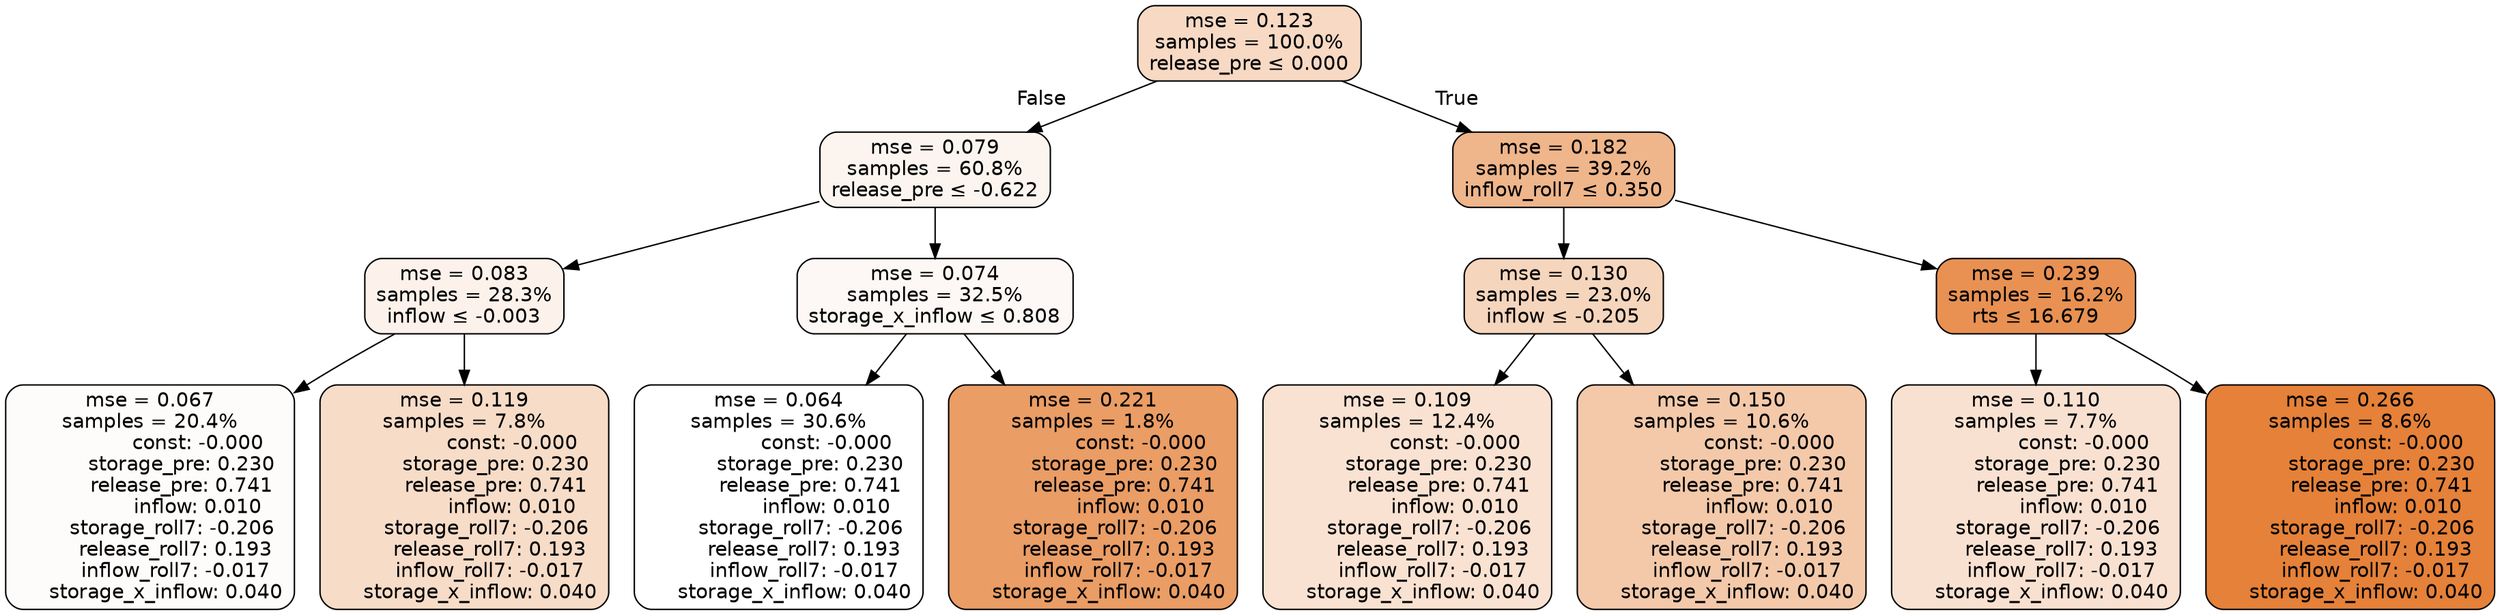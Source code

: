 digraph tree {
node [shape=rectangle, style="filled, rounded", color="black", fontname=helvetica] ;
edge [fontname=helvetica] ;
	"0" [label="mse = 0.123
samples = 100.0%
release_pre &le; 0.000", fillcolor="#f7d9c4"]
	"1" [label="mse = 0.079
samples = 60.8%
release_pre &le; -0.622", fillcolor="#fcf5ef"]
	"2" [label="mse = 0.083
samples = 28.3%
inflow &le; -0.003", fillcolor="#fcf2eb"]
	"3" [label="mse = 0.067
samples = 20.4%
               const: -0.000
          storage_pre: 0.230
          release_pre: 0.741
               inflow: 0.010
       storage_roll7: -0.206
        release_roll7: 0.193
        inflow_roll7: -0.017
     storage_x_inflow: 0.040", fillcolor="#fefcfb"]
	"4" [label="mse = 0.119
samples = 7.8%
               const: -0.000
          storage_pre: 0.230
          release_pre: 0.741
               inflow: 0.010
       storage_roll7: -0.206
        release_roll7: 0.193
        inflow_roll7: -0.017
     storage_x_inflow: 0.040", fillcolor="#f7dcc8"]
	"5" [label="mse = 0.074
samples = 32.5%
storage_x_inflow &le; 0.808", fillcolor="#fdf8f5"]
	"6" [label="mse = 0.064
samples = 30.6%
               const: -0.000
          storage_pre: 0.230
          release_pre: 0.741
               inflow: 0.010
       storage_roll7: -0.206
        release_roll7: 0.193
        inflow_roll7: -0.017
     storage_x_inflow: 0.040", fillcolor="#ffffff"]
	"7" [label="mse = 0.221
samples = 1.8%
               const: -0.000
          storage_pre: 0.230
          release_pre: 0.741
               inflow: 0.010
       storage_roll7: -0.206
        release_roll7: 0.193
        inflow_roll7: -0.017
     storage_x_inflow: 0.040", fillcolor="#ea9d65"]
	"8" [label="mse = 0.182
samples = 39.2%
inflow_roll7 &le; 0.350", fillcolor="#efb58b"]
	"9" [label="mse = 0.130
samples = 23.0%
inflow &le; -0.205", fillcolor="#f6d5bd"]
	"10" [label="mse = 0.109
samples = 12.4%
               const: -0.000
          storage_pre: 0.230
          release_pre: 0.741
               inflow: 0.010
       storage_roll7: -0.206
        release_roll7: 0.193
        inflow_roll7: -0.017
     storage_x_inflow: 0.040", fillcolor="#f9e2d2"]
	"11" [label="mse = 0.150
samples = 10.6%
               const: -0.000
          storage_pre: 0.230
          release_pre: 0.741
               inflow: 0.010
       storage_roll7: -0.206
        release_roll7: 0.193
        inflow_roll7: -0.017
     storage_x_inflow: 0.040", fillcolor="#f3c9aa"]
	"12" [label="mse = 0.239
samples = 16.2%
rts &le; 16.679", fillcolor="#e89153"]
	"13" [label="mse = 0.110
samples = 7.7%
               const: -0.000
          storage_pre: 0.230
          release_pre: 0.741
               inflow: 0.010
       storage_roll7: -0.206
        release_roll7: 0.193
        inflow_roll7: -0.017
     storage_x_inflow: 0.040", fillcolor="#f9e1d1"]
	"14" [label="mse = 0.266
samples = 8.6%
               const: -0.000
          storage_pre: 0.230
          release_pre: 0.741
               inflow: 0.010
       storage_roll7: -0.206
        release_roll7: 0.193
        inflow_roll7: -0.017
     storage_x_inflow: 0.040", fillcolor="#e58139"]

	"0" -> "1" [labeldistance=2.5, labelangle=45, headlabel="False"]
	"1" -> "2"
	"2" -> "3"
	"2" -> "4"
	"1" -> "5"
	"5" -> "6"
	"5" -> "7"
	"0" -> "8" [labeldistance=2.5, labelangle=-45, headlabel="True"]
	"8" -> "9"
	"9" -> "10"
	"9" -> "11"
	"8" -> "12"
	"12" -> "13"
	"12" -> "14"
}
